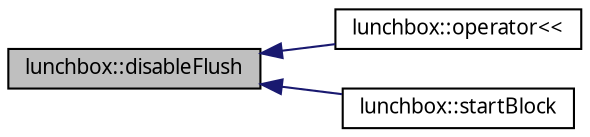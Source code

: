 digraph "lunchbox::disableFlush"
{
  edge [fontname="Sans",fontsize="10",labelfontname="Sans",labelfontsize="10"];
  node [fontname="Sans",fontsize="10",shape=record];
  rankdir="LR";
  Node1 [label="lunchbox::disableFlush",height=0.2,width=0.4,color="black", fillcolor="grey75", style="filled" fontcolor="black"];
  Node1 -> Node2 [dir="back",color="midnightblue",fontsize="10",style="solid",fontname="Sans"];
  Node2 [label="lunchbox::operator\<\<",height=0.2,width=0.4,color="black", fillcolor="white", style="filled",URL="$namespacelunchbox.html#aa0b59f28886629aed23b6e45d9950788",tooltip="Print the data to the given output stream. "];
  Node1 -> Node3 [dir="back",color="midnightblue",fontsize="10",style="solid",fontname="Sans"];
  Node3 [label="lunchbox::startBlock",height=0.2,width=0.4,color="black", fillcolor="white", style="filled",URL="$namespacelunchbox.html#a42683bd6e840eaf1d77531a31e786f73",tooltip="Indent, disable flush and header for block printing. "];
}
